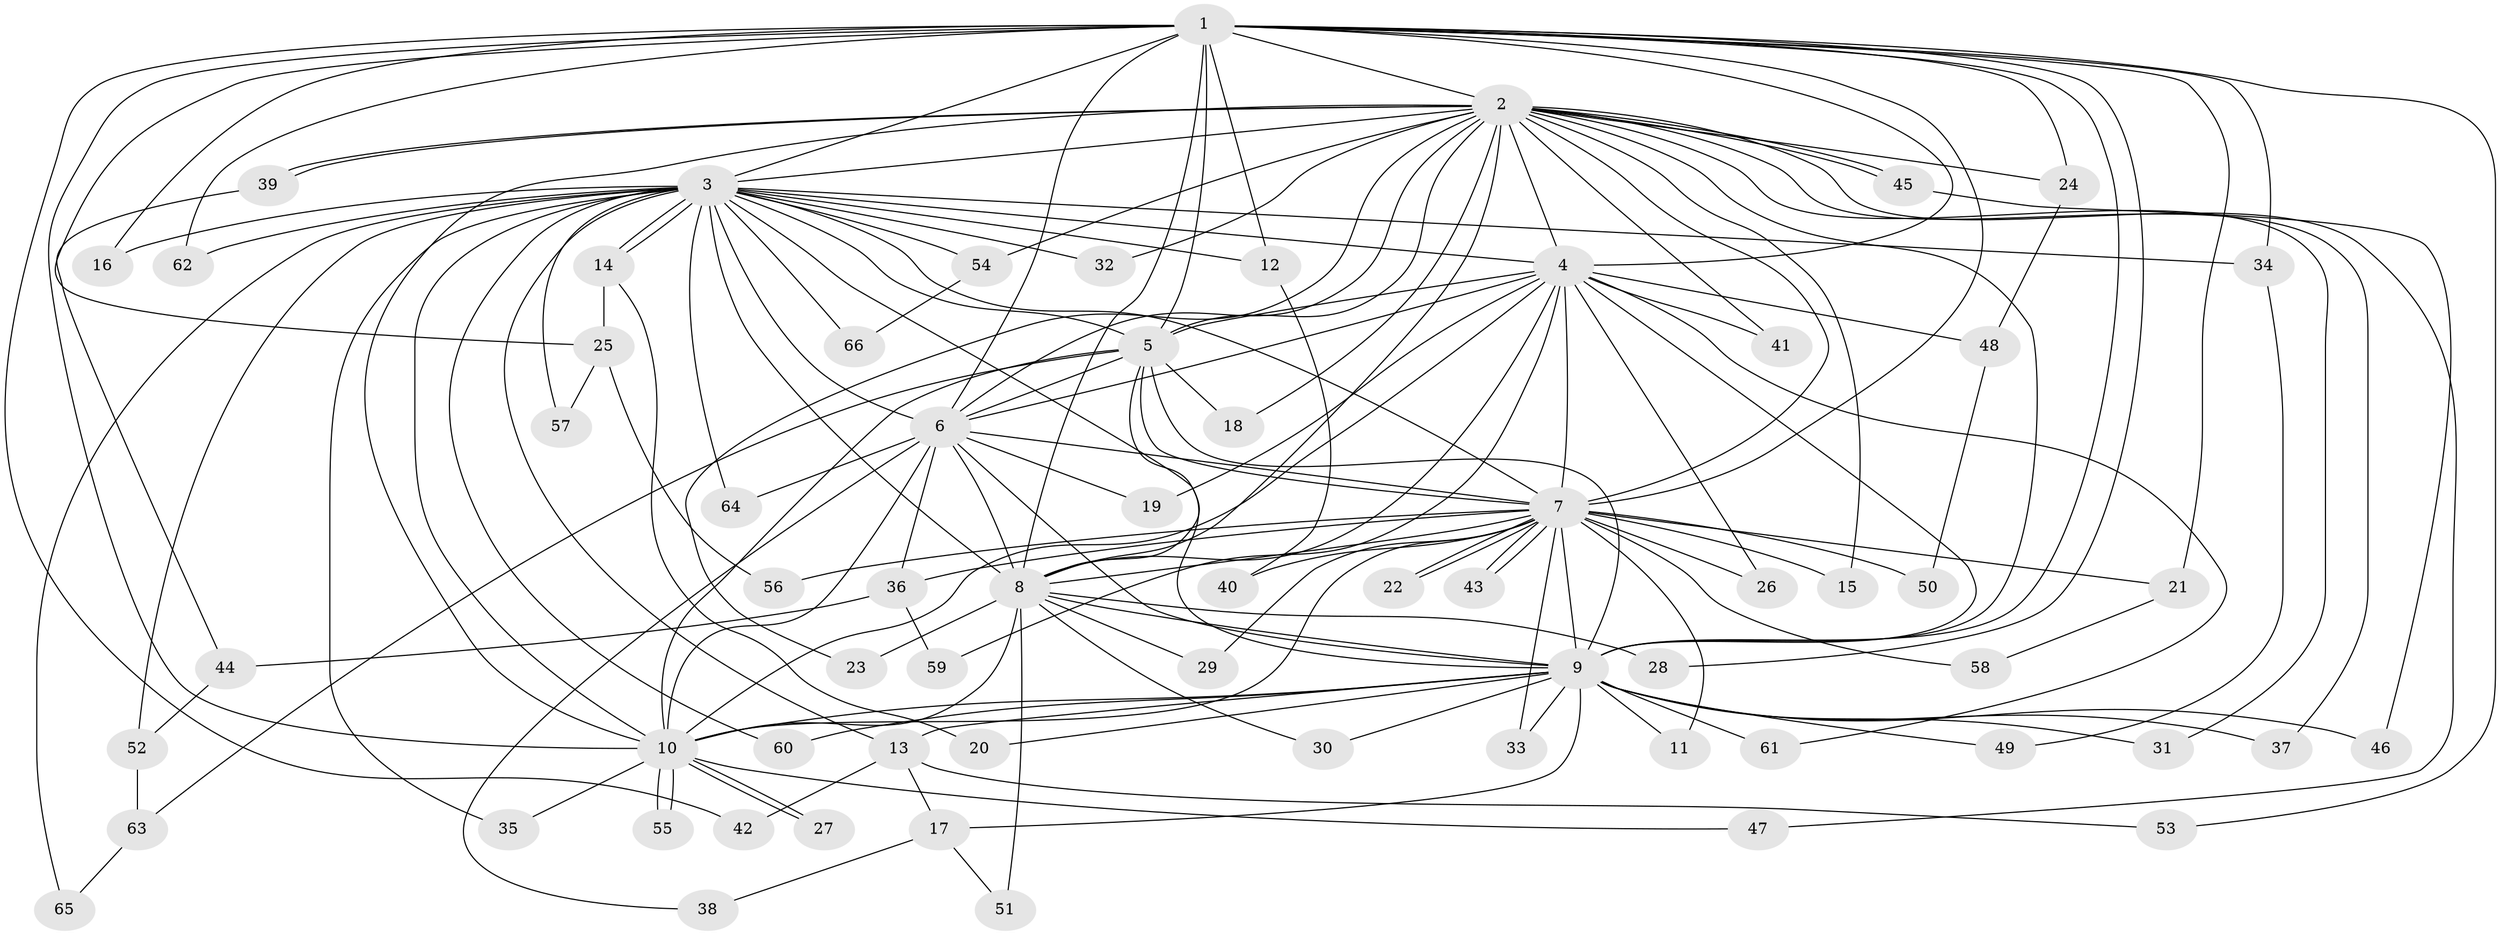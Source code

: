 // coarse degree distribution, {12: 0.05, 10: 0.05, 9: 0.15, 11: 0.1, 14: 0.05, 6: 0.1, 7: 0.05, 4: 0.05, 3: 0.25, 1: 0.1, 5: 0.05}
// Generated by graph-tools (version 1.1) at 2025/49/03/04/25 22:49:47]
// undirected, 66 vertices, 157 edges
graph export_dot {
  node [color=gray90,style=filled];
  1;
  2;
  3;
  4;
  5;
  6;
  7;
  8;
  9;
  10;
  11;
  12;
  13;
  14;
  15;
  16;
  17;
  18;
  19;
  20;
  21;
  22;
  23;
  24;
  25;
  26;
  27;
  28;
  29;
  30;
  31;
  32;
  33;
  34;
  35;
  36;
  37;
  38;
  39;
  40;
  41;
  42;
  43;
  44;
  45;
  46;
  47;
  48;
  49;
  50;
  51;
  52;
  53;
  54;
  55;
  56;
  57;
  58;
  59;
  60;
  61;
  62;
  63;
  64;
  65;
  66;
  1 -- 2;
  1 -- 3;
  1 -- 4;
  1 -- 5;
  1 -- 6;
  1 -- 7;
  1 -- 8;
  1 -- 9;
  1 -- 10;
  1 -- 12;
  1 -- 16;
  1 -- 21;
  1 -- 24;
  1 -- 25;
  1 -- 28;
  1 -- 34;
  1 -- 42;
  1 -- 53;
  1 -- 62;
  2 -- 3;
  2 -- 4;
  2 -- 5;
  2 -- 6;
  2 -- 7;
  2 -- 8;
  2 -- 9;
  2 -- 10;
  2 -- 15;
  2 -- 18;
  2 -- 23;
  2 -- 24;
  2 -- 31;
  2 -- 32;
  2 -- 37;
  2 -- 39;
  2 -- 39;
  2 -- 41;
  2 -- 45;
  2 -- 45;
  2 -- 47;
  2 -- 54;
  3 -- 4;
  3 -- 5;
  3 -- 6;
  3 -- 7;
  3 -- 8;
  3 -- 9;
  3 -- 10;
  3 -- 12;
  3 -- 13;
  3 -- 14;
  3 -- 14;
  3 -- 16;
  3 -- 32;
  3 -- 34;
  3 -- 35;
  3 -- 52;
  3 -- 54;
  3 -- 57;
  3 -- 60;
  3 -- 62;
  3 -- 64;
  3 -- 65;
  3 -- 66;
  4 -- 5;
  4 -- 6;
  4 -- 7;
  4 -- 8;
  4 -- 9;
  4 -- 10;
  4 -- 19;
  4 -- 26;
  4 -- 41;
  4 -- 48;
  4 -- 59;
  4 -- 61;
  5 -- 6;
  5 -- 7;
  5 -- 8;
  5 -- 9;
  5 -- 10;
  5 -- 18;
  5 -- 63;
  6 -- 7;
  6 -- 8;
  6 -- 9;
  6 -- 10;
  6 -- 19;
  6 -- 36;
  6 -- 38;
  6 -- 64;
  7 -- 8;
  7 -- 9;
  7 -- 10;
  7 -- 11;
  7 -- 15;
  7 -- 21;
  7 -- 22;
  7 -- 22;
  7 -- 26;
  7 -- 29;
  7 -- 33;
  7 -- 36;
  7 -- 40;
  7 -- 43;
  7 -- 43;
  7 -- 50;
  7 -- 56;
  7 -- 58;
  8 -- 9;
  8 -- 10;
  8 -- 23;
  8 -- 28;
  8 -- 29;
  8 -- 30;
  8 -- 51;
  9 -- 10;
  9 -- 11;
  9 -- 13;
  9 -- 17;
  9 -- 20;
  9 -- 30;
  9 -- 31;
  9 -- 33;
  9 -- 37;
  9 -- 46;
  9 -- 49;
  9 -- 60;
  9 -- 61;
  10 -- 27;
  10 -- 27;
  10 -- 35;
  10 -- 47;
  10 -- 55;
  10 -- 55;
  12 -- 40;
  13 -- 17;
  13 -- 42;
  13 -- 53;
  14 -- 20;
  14 -- 25;
  17 -- 38;
  17 -- 51;
  21 -- 58;
  24 -- 48;
  25 -- 56;
  25 -- 57;
  34 -- 49;
  36 -- 44;
  36 -- 59;
  39 -- 44;
  44 -- 52;
  45 -- 46;
  48 -- 50;
  52 -- 63;
  54 -- 66;
  63 -- 65;
}

